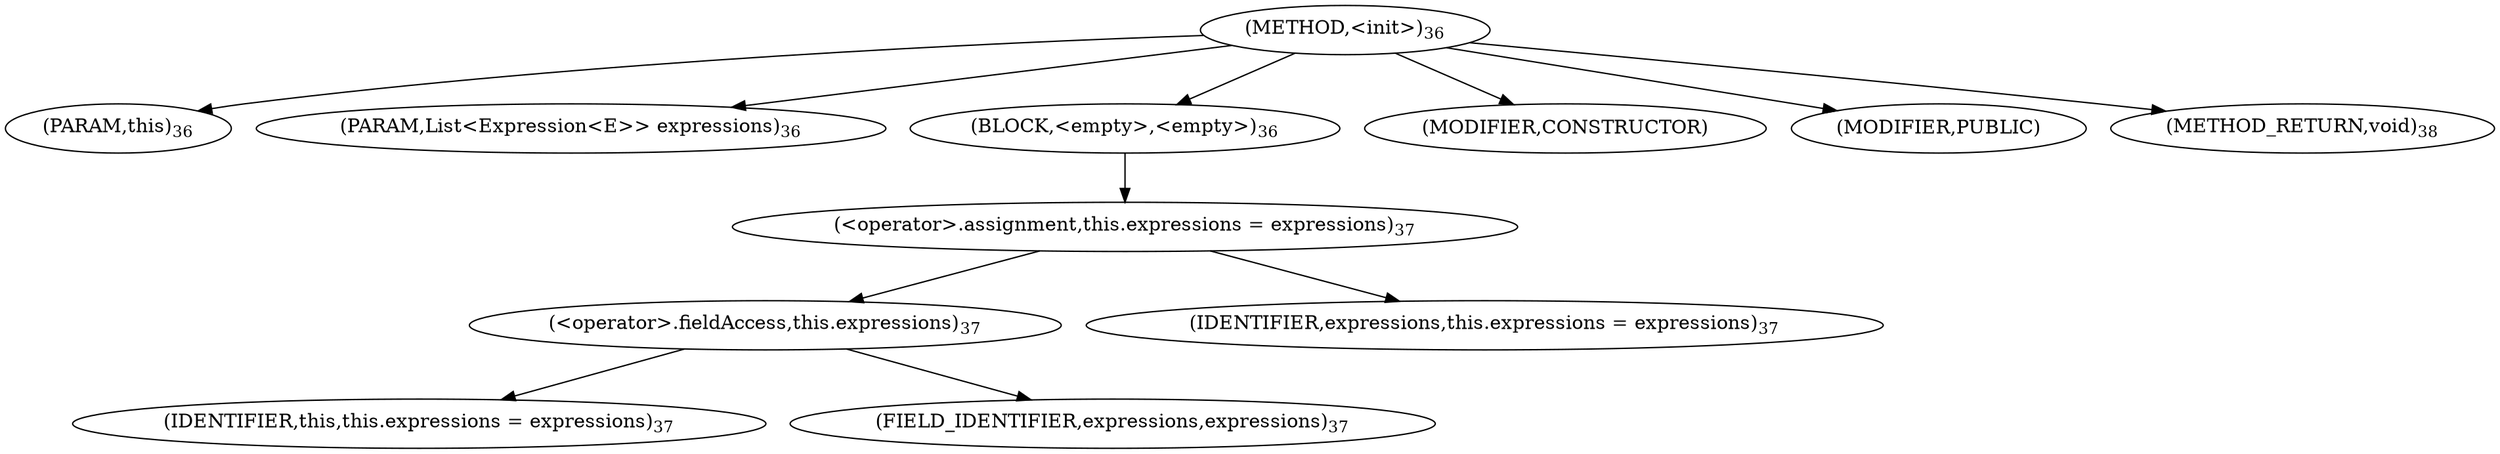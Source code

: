 digraph "&lt;init&gt;" {  
"29" [label = <(METHOD,&lt;init&gt;)<SUB>36</SUB>> ]
"4" [label = <(PARAM,this)<SUB>36</SUB>> ]
"30" [label = <(PARAM,List&lt;Expression&lt;E&gt;&gt; expressions)<SUB>36</SUB>> ]
"31" [label = <(BLOCK,&lt;empty&gt;,&lt;empty&gt;)<SUB>36</SUB>> ]
"32" [label = <(&lt;operator&gt;.assignment,this.expressions = expressions)<SUB>37</SUB>> ]
"33" [label = <(&lt;operator&gt;.fieldAccess,this.expressions)<SUB>37</SUB>> ]
"3" [label = <(IDENTIFIER,this,this.expressions = expressions)<SUB>37</SUB>> ]
"34" [label = <(FIELD_IDENTIFIER,expressions,expressions)<SUB>37</SUB>> ]
"35" [label = <(IDENTIFIER,expressions,this.expressions = expressions)<SUB>37</SUB>> ]
"36" [label = <(MODIFIER,CONSTRUCTOR)> ]
"37" [label = <(MODIFIER,PUBLIC)> ]
"38" [label = <(METHOD_RETURN,void)<SUB>38</SUB>> ]
  "29" -> "4" 
  "29" -> "30" 
  "29" -> "31" 
  "29" -> "36" 
  "29" -> "37" 
  "29" -> "38" 
  "31" -> "32" 
  "32" -> "33" 
  "32" -> "35" 
  "33" -> "3" 
  "33" -> "34" 
}
